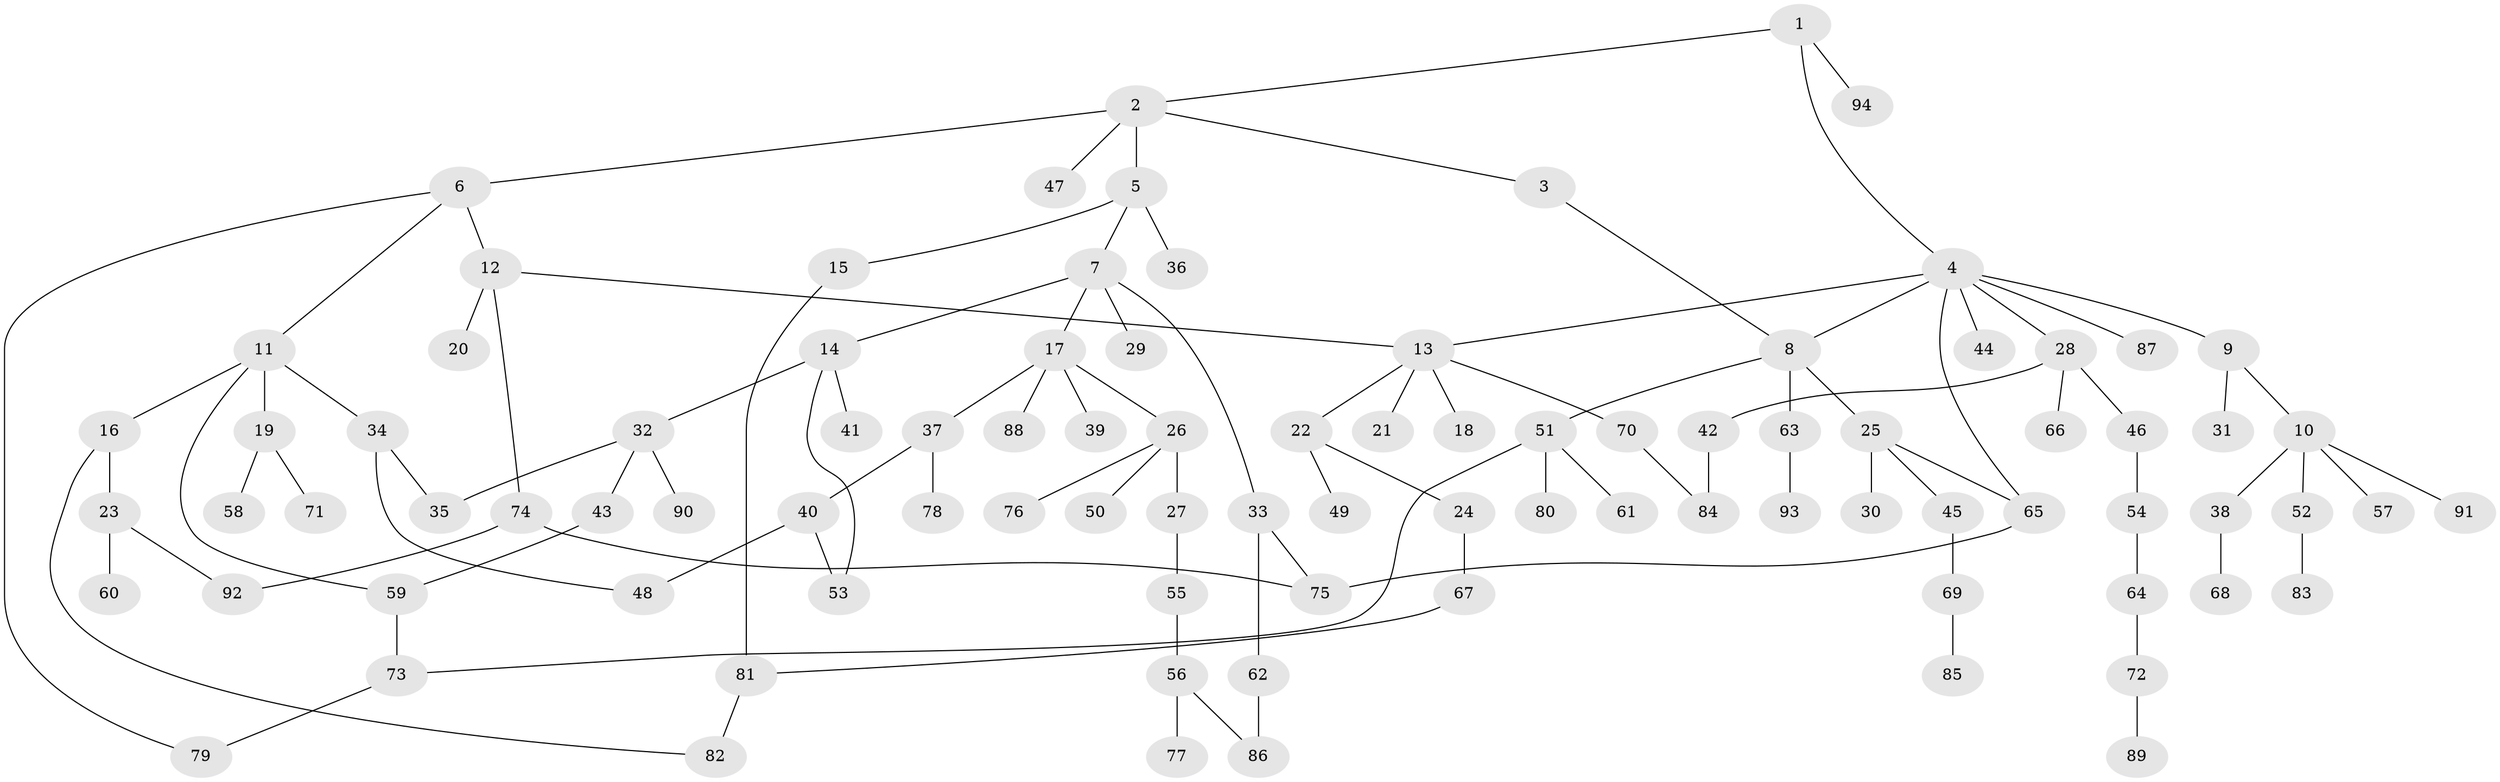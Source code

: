 // coarse degree distribution, {13: 0.02127659574468085, 4: 0.0851063829787234, 6: 0.02127659574468085, 7: 0.06382978723404255, 5: 0.02127659574468085, 3: 0.14893617021276595, 1: 0.46808510638297873, 2: 0.1702127659574468}
// Generated by graph-tools (version 1.1) at 2025/17/03/04/25 18:17:10]
// undirected, 94 vertices, 109 edges
graph export_dot {
graph [start="1"]
  node [color=gray90,style=filled];
  1;
  2;
  3;
  4;
  5;
  6;
  7;
  8;
  9;
  10;
  11;
  12;
  13;
  14;
  15;
  16;
  17;
  18;
  19;
  20;
  21;
  22;
  23;
  24;
  25;
  26;
  27;
  28;
  29;
  30;
  31;
  32;
  33;
  34;
  35;
  36;
  37;
  38;
  39;
  40;
  41;
  42;
  43;
  44;
  45;
  46;
  47;
  48;
  49;
  50;
  51;
  52;
  53;
  54;
  55;
  56;
  57;
  58;
  59;
  60;
  61;
  62;
  63;
  64;
  65;
  66;
  67;
  68;
  69;
  70;
  71;
  72;
  73;
  74;
  75;
  76;
  77;
  78;
  79;
  80;
  81;
  82;
  83;
  84;
  85;
  86;
  87;
  88;
  89;
  90;
  91;
  92;
  93;
  94;
  1 -- 2;
  1 -- 4;
  1 -- 94;
  2 -- 3;
  2 -- 5;
  2 -- 6;
  2 -- 47;
  3 -- 8;
  4 -- 8;
  4 -- 9;
  4 -- 28;
  4 -- 44;
  4 -- 87;
  4 -- 65;
  4 -- 13;
  5 -- 7;
  5 -- 15;
  5 -- 36;
  6 -- 11;
  6 -- 12;
  6 -- 79;
  7 -- 14;
  7 -- 17;
  7 -- 29;
  7 -- 33;
  8 -- 25;
  8 -- 51;
  8 -- 63;
  9 -- 10;
  9 -- 31;
  10 -- 38;
  10 -- 52;
  10 -- 57;
  10 -- 91;
  11 -- 16;
  11 -- 19;
  11 -- 34;
  11 -- 59;
  12 -- 13;
  12 -- 20;
  12 -- 74;
  13 -- 18;
  13 -- 21;
  13 -- 22;
  13 -- 70;
  14 -- 32;
  14 -- 41;
  14 -- 53;
  15 -- 81;
  16 -- 23;
  16 -- 82;
  17 -- 26;
  17 -- 37;
  17 -- 39;
  17 -- 88;
  19 -- 58;
  19 -- 71;
  22 -- 24;
  22 -- 49;
  23 -- 60;
  23 -- 92;
  24 -- 67;
  25 -- 30;
  25 -- 45;
  25 -- 65;
  26 -- 27;
  26 -- 50;
  26 -- 76;
  27 -- 55;
  28 -- 42;
  28 -- 46;
  28 -- 66;
  32 -- 35;
  32 -- 43;
  32 -- 90;
  33 -- 62;
  33 -- 75;
  34 -- 48;
  34 -- 35;
  37 -- 40;
  37 -- 78;
  38 -- 68;
  40 -- 53;
  40 -- 48;
  42 -- 84;
  43 -- 59;
  45 -- 69;
  46 -- 54;
  51 -- 61;
  51 -- 73;
  51 -- 80;
  52 -- 83;
  54 -- 64;
  55 -- 56;
  56 -- 77;
  56 -- 86;
  59 -- 73;
  62 -- 86;
  63 -- 93;
  64 -- 72;
  65 -- 75;
  67 -- 81;
  69 -- 85;
  70 -- 84;
  72 -- 89;
  73 -- 79;
  74 -- 92;
  74 -- 75;
  81 -- 82;
}

